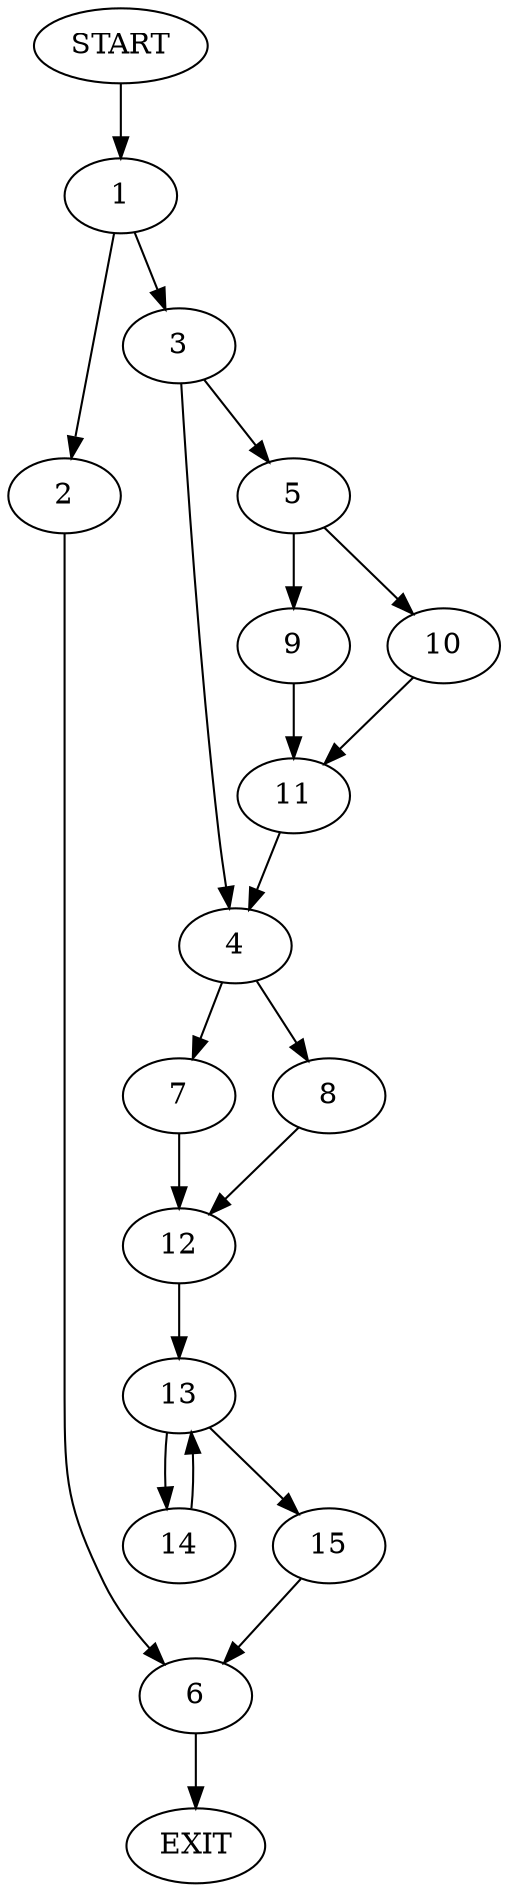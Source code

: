 digraph {
0 [label="START"]
16 [label="EXIT"]
0 -> 1
1 -> 2
1 -> 3
3 -> 4
3 -> 5
2 -> 6
6 -> 16
4 -> 7
4 -> 8
5 -> 9
5 -> 10
10 -> 11
9 -> 11
11 -> 4
7 -> 12
8 -> 12
12 -> 13
13 -> 14
13 -> 15
14 -> 13
15 -> 6
}
